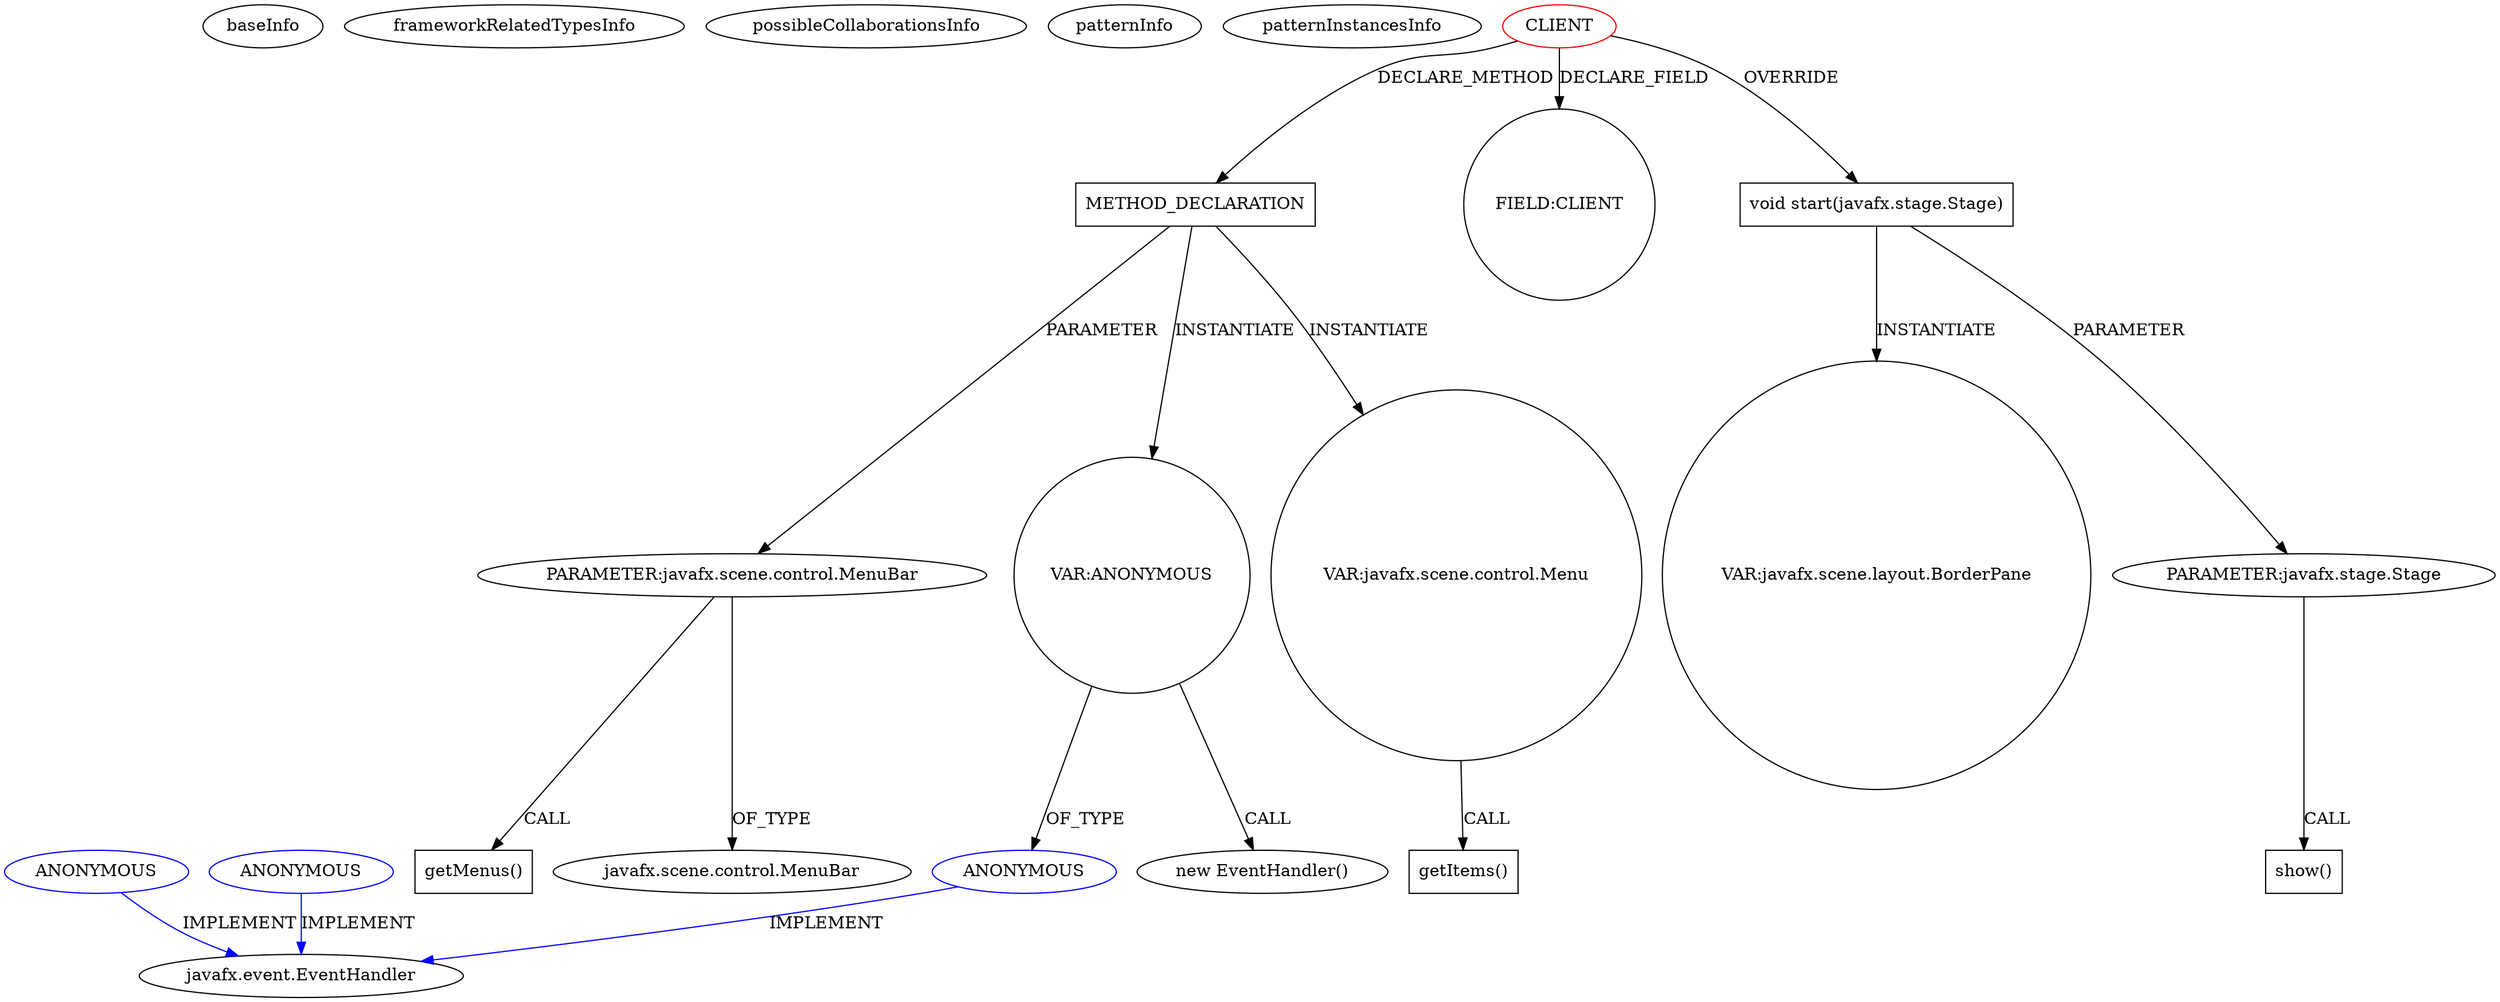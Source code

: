 digraph {
baseInfo[graphId=4194,category="pattern",isAnonymous=false,possibleRelation=false]
frameworkRelatedTypesInfo[]
possibleCollaborationsInfo[]
patternInfo[frequency=2.0,patternRootClient=0]
patternInstancesInfo[0="kenyjm-LifeGame~/kenyjm-LifeGame/LifeGame-master/LifeGame/src/lifegame/application/LifeGame.java~LifeGame~3436",1="indysvision-EatWorldEditor~/indysvision-EatWorldEditor/EatWorldEditor-master/src/com/indyvision/eatworld/editor/Main.java~Main~3178"]
291[label="PARAMETER:javafx.scene.control.MenuBar",vertexType="PARAMETER_DECLARATION",isFrameworkType=false]
361[label="getMenus()",vertexType="INSIDE_CALL",isFrameworkType=false,shape=box]
290[label="METHOD_DECLARATION",vertexType="CLIENT_METHOD_DECLARATION",isFrameworkType=false,shape=box]
0[label="CLIENT",vertexType="ROOT_CLIENT_CLASS_DECLARATION",isFrameworkType=false,color=red]
320[label="VAR:ANONYMOUS",vertexType="VARIABLE_EXPRESION",isFrameworkType=false,shape=circle]
321[label="ANONYMOUS",vertexType="REFERENCE_ANONYMOUS_DECLARATION",isFrameworkType=false,color=blue]
319[label="new EventHandler()",vertexType="CONSTRUCTOR_CALL",isFrameworkType=false]
2[label="FIELD:CLIENT",vertexType="FIELD_DECLARATION",isFrameworkType=false,shape=circle]
341[label="VAR:javafx.scene.control.Menu",vertexType="VARIABLE_EXPRESION",isFrameworkType=false,shape=circle]
353[label="getItems()",vertexType="INSIDE_CALL",isFrameworkType=false,shape=box]
23[label="void start(javafx.stage.Stage)",vertexType="OVERRIDING_METHOD_DECLARATION",isFrameworkType=false,shape=box]
104[label="VAR:javafx.scene.layout.BorderPane",vertexType="VARIABLE_EXPRESION",isFrameworkType=false,shape=circle]
24[label="PARAMETER:javafx.stage.Stage",vertexType="PARAMETER_DECLARATION",isFrameworkType=false]
121[label="show()",vertexType="INSIDE_CALL",isFrameworkType=false,shape=box]
53[label="javafx.scene.control.MenuBar",vertexType="FRAMEWORK_CLASS_TYPE",isFrameworkType=false]
4[label="javafx.event.EventHandler",vertexType="FRAMEWORK_INTERFACE_TYPE",isFrameworkType=false]
248[label="ANONYMOUS",vertexType="REFERENCE_ANONYMOUS_DECLARATION",isFrameworkType=false,color=blue]
185[label="ANONYMOUS",vertexType="REFERENCE_ANONYMOUS_DECLARATION",isFrameworkType=false,color=blue]
291->361[label="CALL"]
321->4[label="IMPLEMENT",color=blue]
0->290[label="DECLARE_METHOD"]
320->319[label="CALL"]
248->4[label="IMPLEMENT",color=blue]
291->53[label="OF_TYPE"]
290->291[label="PARAMETER"]
290->320[label="INSTANTIATE"]
0->23[label="OVERRIDE"]
320->321[label="OF_TYPE"]
185->4[label="IMPLEMENT",color=blue]
24->121[label="CALL"]
0->2[label="DECLARE_FIELD"]
341->353[label="CALL"]
290->341[label="INSTANTIATE"]
23->104[label="INSTANTIATE"]
23->24[label="PARAMETER"]
}

